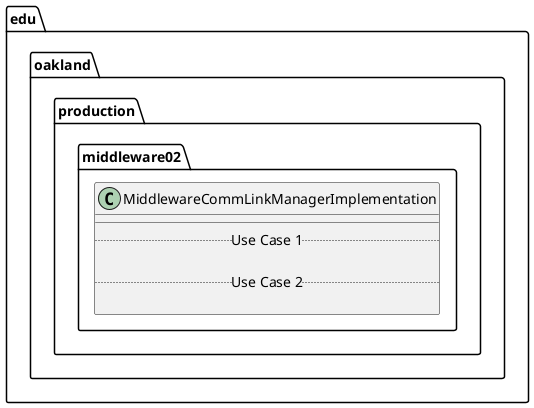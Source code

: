 @startuml MiddlewareCommLinkManagerImplementation

package edu.oakland.production.middleware02 {
    class MiddlewareCommLinkManagerImplementation {
        __
        .. Use Case 1 ..

        .. Use Case 2 ..

    }
}

@enduml